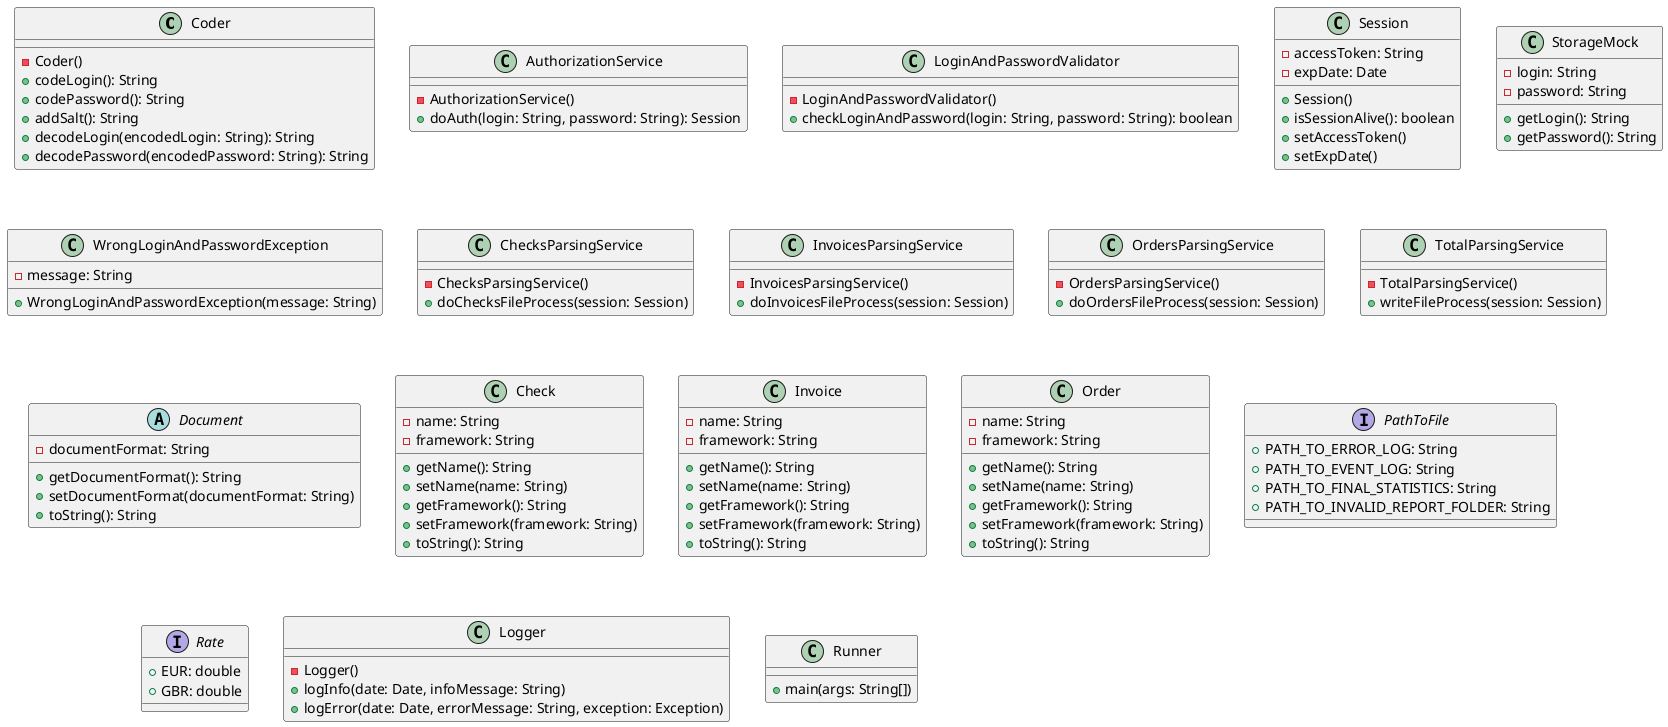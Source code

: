 @startuml

class Coder {
    - Coder()
    + codeLogin(): String
    + codePassword(): String
    + addSalt(): String
    + decodeLogin(encodedLogin: String): String
    + decodePassword(encodedPassword: String): String
}

class AuthorizationService {
    - AuthorizationService()
    + doAuth(login: String, password: String): Session
}

class LoginAndPasswordValidator {
    - LoginAndPasswordValidator()
    + checkLoginAndPassword(login: String, password: String): boolean
}

class Session {
    - accessToken: String
    - expDate: Date
    + Session()
    + isSessionAlive(): boolean
    + setAccessToken()
    + setExpDate()
}

class StorageMock {
    - login: String
    - password: String
    + getLogin(): String
    + getPassword(): String
}

class WrongLoginAndPasswordException {
    - message: String
    + WrongLoginAndPasswordException(message: String)
}

class ChecksParsingService {
    - ChecksParsingService()
    + doChecksFileProcess(session: Session)
}

class InvoicesParsingService {
    - InvoicesParsingService()
    + doInvoicesFileProcess(session: Session)
}

class OrdersParsingService {
    - OrdersParsingService()
    + doOrdersFileProcess(session: Session)
}

class TotalParsingService {
    - TotalParsingService()
    + writeFileProcess(session: Session)
}

abstract class Document {
    - documentFormat: String
    + getDocumentFormat(): String
    + setDocumentFormat(documentFormat: String)
    + toString(): String
}

class Check {
    - name: String
    - framework: String
    + getName(): String
    + setName(name: String)
    + getFramework(): String
    + setFramework(framework: String)
    + toString(): String
}

class Invoice {
    - name: String
    - framework: String
    + getName(): String
    + setName(name: String)
    + getFramework(): String
    + setFramework(framework: String)
    + toString(): String
}

class Order {
    - name: String
    - framework: String
    + getName(): String
    + setName(name: String)
    + getFramework(): String
    + setFramework(framework: String)
    + toString(): String
}

interface PathToFile {
    + PATH_TO_ERROR_LOG: String
    + PATH_TO_EVENT_LOG: String
    + PATH_TO_FINAL_STATISTICS: String
    + PATH_TO_INVALID_REPORT_FOLDER: String
}

interface Rate {
    + EUR: double
    + GBR: double
}

class Logger {
    - Logger()
    + logInfo(date: Date, infoMessage: String)
    + logError(date: Date, errorMessage: String, exception: Exception)
}

class Runner {
    + main(args: String[])
}

@enduml